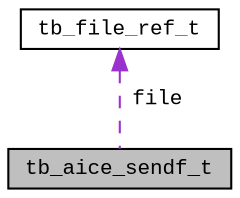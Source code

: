 digraph "tb_aice_sendf_t"
{
  edge [fontname="CourierNew",fontsize="10",labelfontname="CourierNew",labelfontsize="10"];
  node [fontname="CourierNew",fontsize="10",shape=record];
  Node1 [label="tb_aice_sendf_t",height=0.2,width=0.4,color="black", fillcolor="grey75", style="filled" fontcolor="black"];
  Node2 -> Node1 [dir="back",color="darkorchid3",fontsize="10",style="dashed",label=" file" ,fontname="CourierNew"];
  Node2 [label="tb_file_ref_t",height=0.2,width=0.4,color="black", fillcolor="white", style="filled",URL="$d5/d9d/structtb__file__ref__t.html",tooltip="the file ref type "];
}
